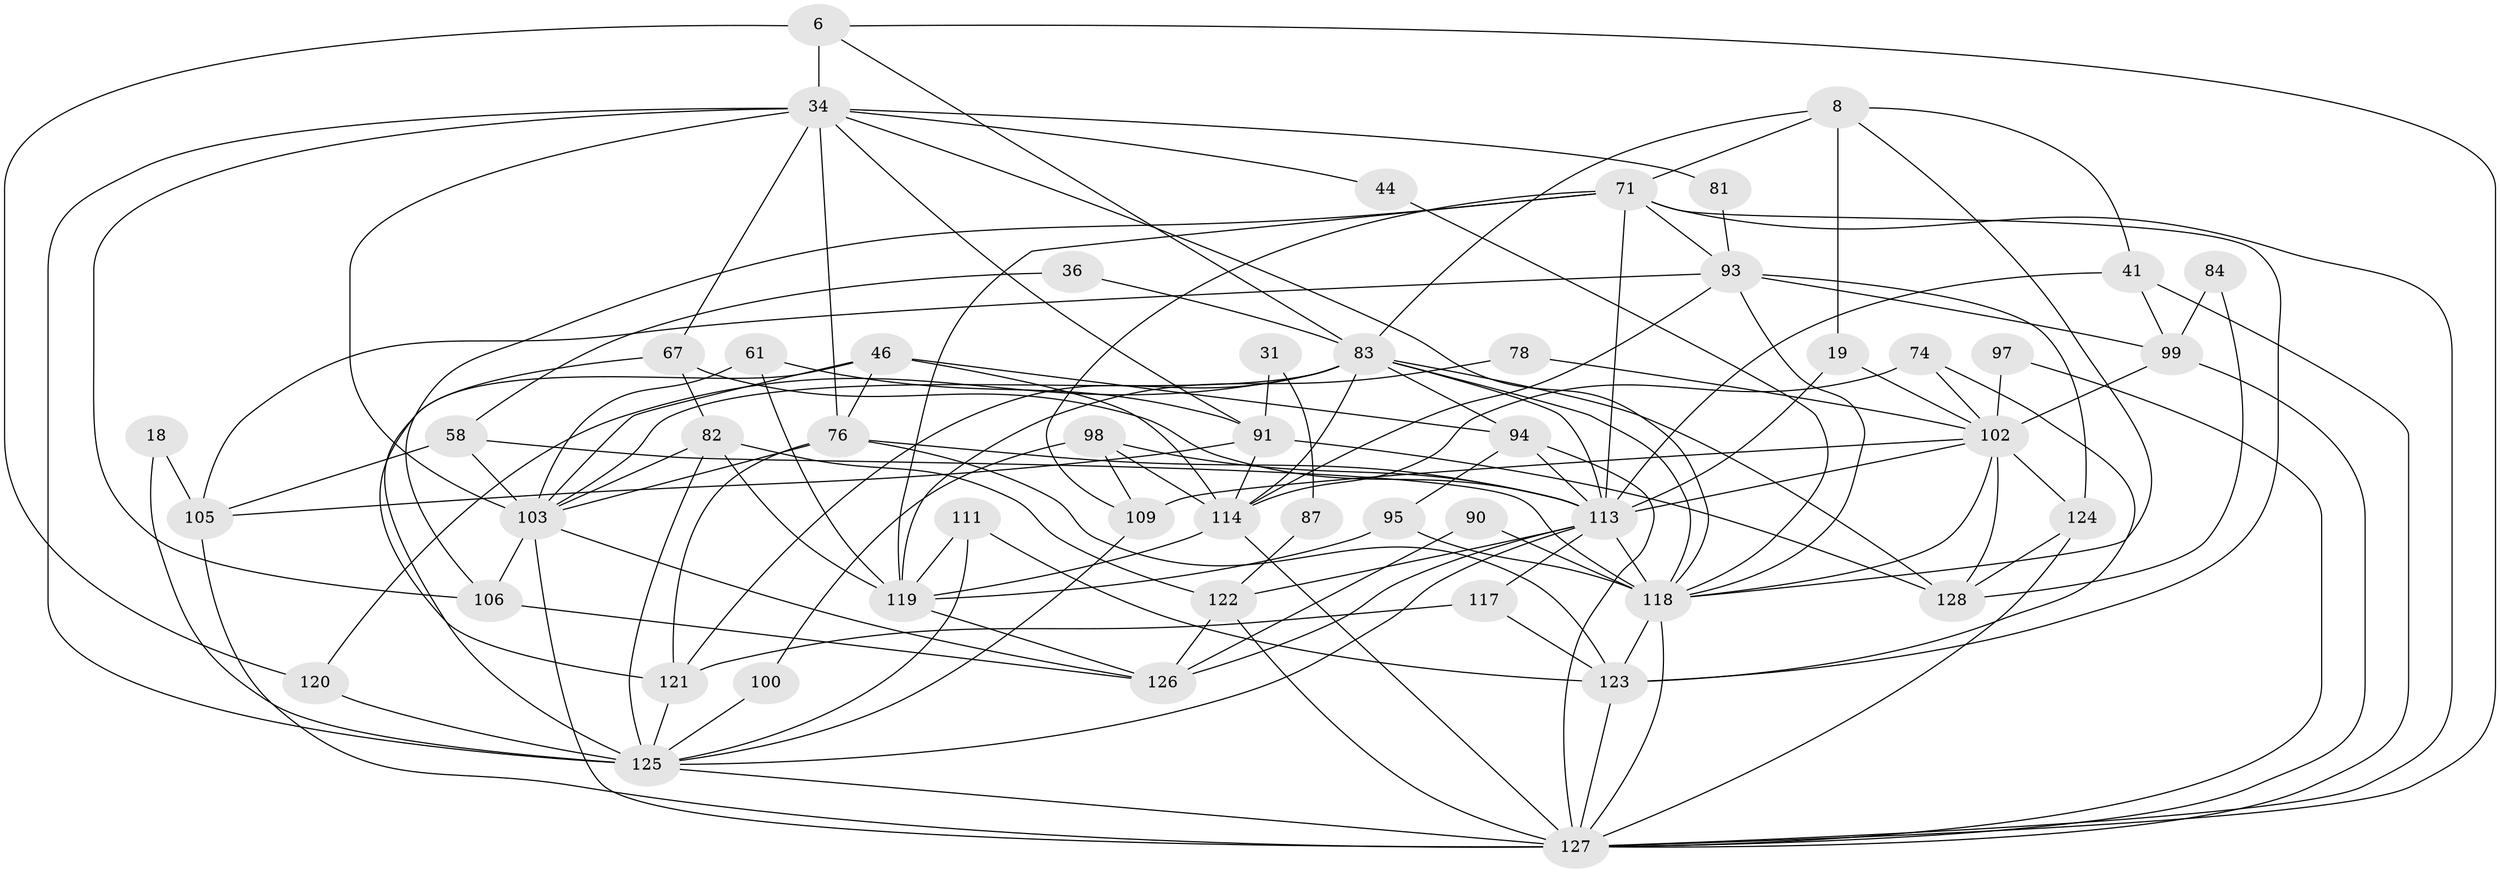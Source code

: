 // original degree distribution, {3: 0.234375, 5: 0.1328125, 7: 0.0703125, 6: 0.1015625, 2: 0.1875, 4: 0.2578125, 8: 0.015625}
// Generated by graph-tools (version 1.1) at 2025/55/03/04/25 21:55:02]
// undirected, 51 vertices, 134 edges
graph export_dot {
graph [start="1"]
  node [color=gray90,style=filled];
  6;
  8;
  18;
  19 [super="+4"];
  31;
  34 [super="+33"];
  36;
  41;
  44;
  46 [super="+13"];
  58 [super="+37+43"];
  61;
  67;
  71 [super="+15+56"];
  74 [super="+73"];
  76 [super="+57+28"];
  78;
  81;
  82 [super="+26"];
  83 [super="+62+77"];
  84;
  87;
  90;
  91;
  93 [super="+51+79"];
  94;
  95 [super="+27"];
  97;
  98;
  99 [super="+69"];
  100;
  102 [super="+72"];
  103 [super="+85+70"];
  105;
  106 [super="+29"];
  109;
  111;
  113 [super="+14+45+60+104"];
  114 [super="+86"];
  117;
  118 [super="+53+108"];
  119 [super="+40+63+49"];
  120 [super="+92"];
  121 [super="+42"];
  122 [super="+68+116"];
  123 [super="+38+50"];
  124 [super="+115"];
  125 [super="+23+110+52+80"];
  126 [super="+64+66"];
  127 [super="+96"];
  128 [super="+88"];
  6 -- 127 [weight=2];
  6 -- 120 [weight=2];
  6 -- 34 [weight=2];
  6 -- 83;
  8 -- 41;
  8 -- 19;
  8 -- 71;
  8 -- 118;
  8 -- 83;
  18 -- 105;
  18 -- 125;
  19 -- 102 [weight=2];
  19 -- 113;
  31 -- 87;
  31 -- 91;
  34 -- 76 [weight=2];
  34 -- 67;
  34 -- 103;
  34 -- 44;
  34 -- 81;
  34 -- 125 [weight=2];
  34 -- 118;
  34 -- 91;
  34 -- 106;
  36 -- 58;
  36 -- 83;
  41 -- 99 [weight=2];
  41 -- 113;
  41 -- 127;
  44 -- 118;
  46 -- 94 [weight=2];
  46 -- 103 [weight=2];
  46 -- 125;
  46 -- 76 [weight=2];
  46 -- 114;
  58 -- 105 [weight=2];
  58 -- 118 [weight=3];
  58 -- 103;
  61 -- 91;
  61 -- 119;
  61 -- 103;
  67 -- 113;
  67 -- 121;
  67 -- 82;
  71 -- 93;
  71 -- 123 [weight=2];
  71 -- 119 [weight=2];
  71 -- 109;
  71 -- 113 [weight=2];
  71 -- 127;
  71 -- 106;
  74 -- 102;
  74 -- 123;
  74 -- 114;
  76 -- 123 [weight=3];
  76 -- 113 [weight=3];
  76 -- 121;
  76 -- 103;
  78 -- 102;
  78 -- 119;
  81 -- 93;
  82 -- 122;
  82 -- 119 [weight=2];
  82 -- 103;
  82 -- 125;
  83 -- 94;
  83 -- 128 [weight=2];
  83 -- 103 [weight=2];
  83 -- 118;
  83 -- 120;
  83 -- 113;
  83 -- 114;
  83 -- 121 [weight=2];
  84 -- 99;
  84 -- 128;
  87 -- 122 [weight=3];
  90 -- 126;
  90 -- 118;
  91 -- 128 [weight=2];
  91 -- 105;
  91 -- 114;
  93 -- 105;
  93 -- 99;
  93 -- 118 [weight=2];
  93 -- 124 [weight=2];
  93 -- 114;
  94 -- 127 [weight=2];
  94 -- 95;
  94 -- 113;
  95 -- 119;
  95 -- 118;
  97 -- 102;
  97 -- 127;
  98 -- 109;
  98 -- 114;
  98 -- 100;
  98 -- 113;
  99 -- 102;
  99 -- 127;
  100 -- 125;
  102 -- 128 [weight=2];
  102 -- 109;
  102 -- 113;
  102 -- 118;
  102 -- 124;
  103 -- 126;
  103 -- 106;
  103 -- 127;
  105 -- 127;
  106 -- 126;
  109 -- 125;
  111 -- 119;
  111 -- 123;
  111 -- 125;
  113 -- 117;
  113 -- 126 [weight=2];
  113 -- 125 [weight=3];
  113 -- 122;
  113 -- 118 [weight=3];
  114 -- 119 [weight=2];
  114 -- 127 [weight=3];
  117 -- 121;
  117 -- 123;
  118 -- 123;
  118 -- 127;
  119 -- 126 [weight=2];
  120 -- 125 [weight=3];
  121 -- 125;
  122 -- 126;
  122 -- 127 [weight=2];
  123 -- 127 [weight=2];
  124 -- 128;
  124 -- 127;
  125 -- 127;
}
